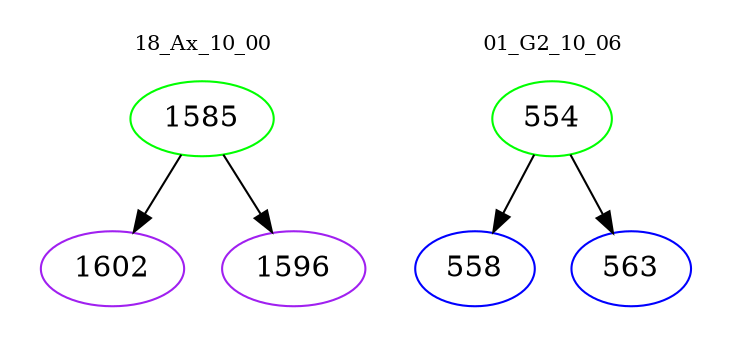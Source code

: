 digraph{
subgraph cluster_0 {
color = white
label = "18_Ax_10_00";
fontsize=10;
T0_1585 [label="1585", color="green"]
T0_1585 -> T0_1602 [color="black"]
T0_1602 [label="1602", color="purple"]
T0_1585 -> T0_1596 [color="black"]
T0_1596 [label="1596", color="purple"]
}
subgraph cluster_1 {
color = white
label = "01_G2_10_06";
fontsize=10;
T1_554 [label="554", color="green"]
T1_554 -> T1_558 [color="black"]
T1_558 [label="558", color="blue"]
T1_554 -> T1_563 [color="black"]
T1_563 [label="563", color="blue"]
}
}

